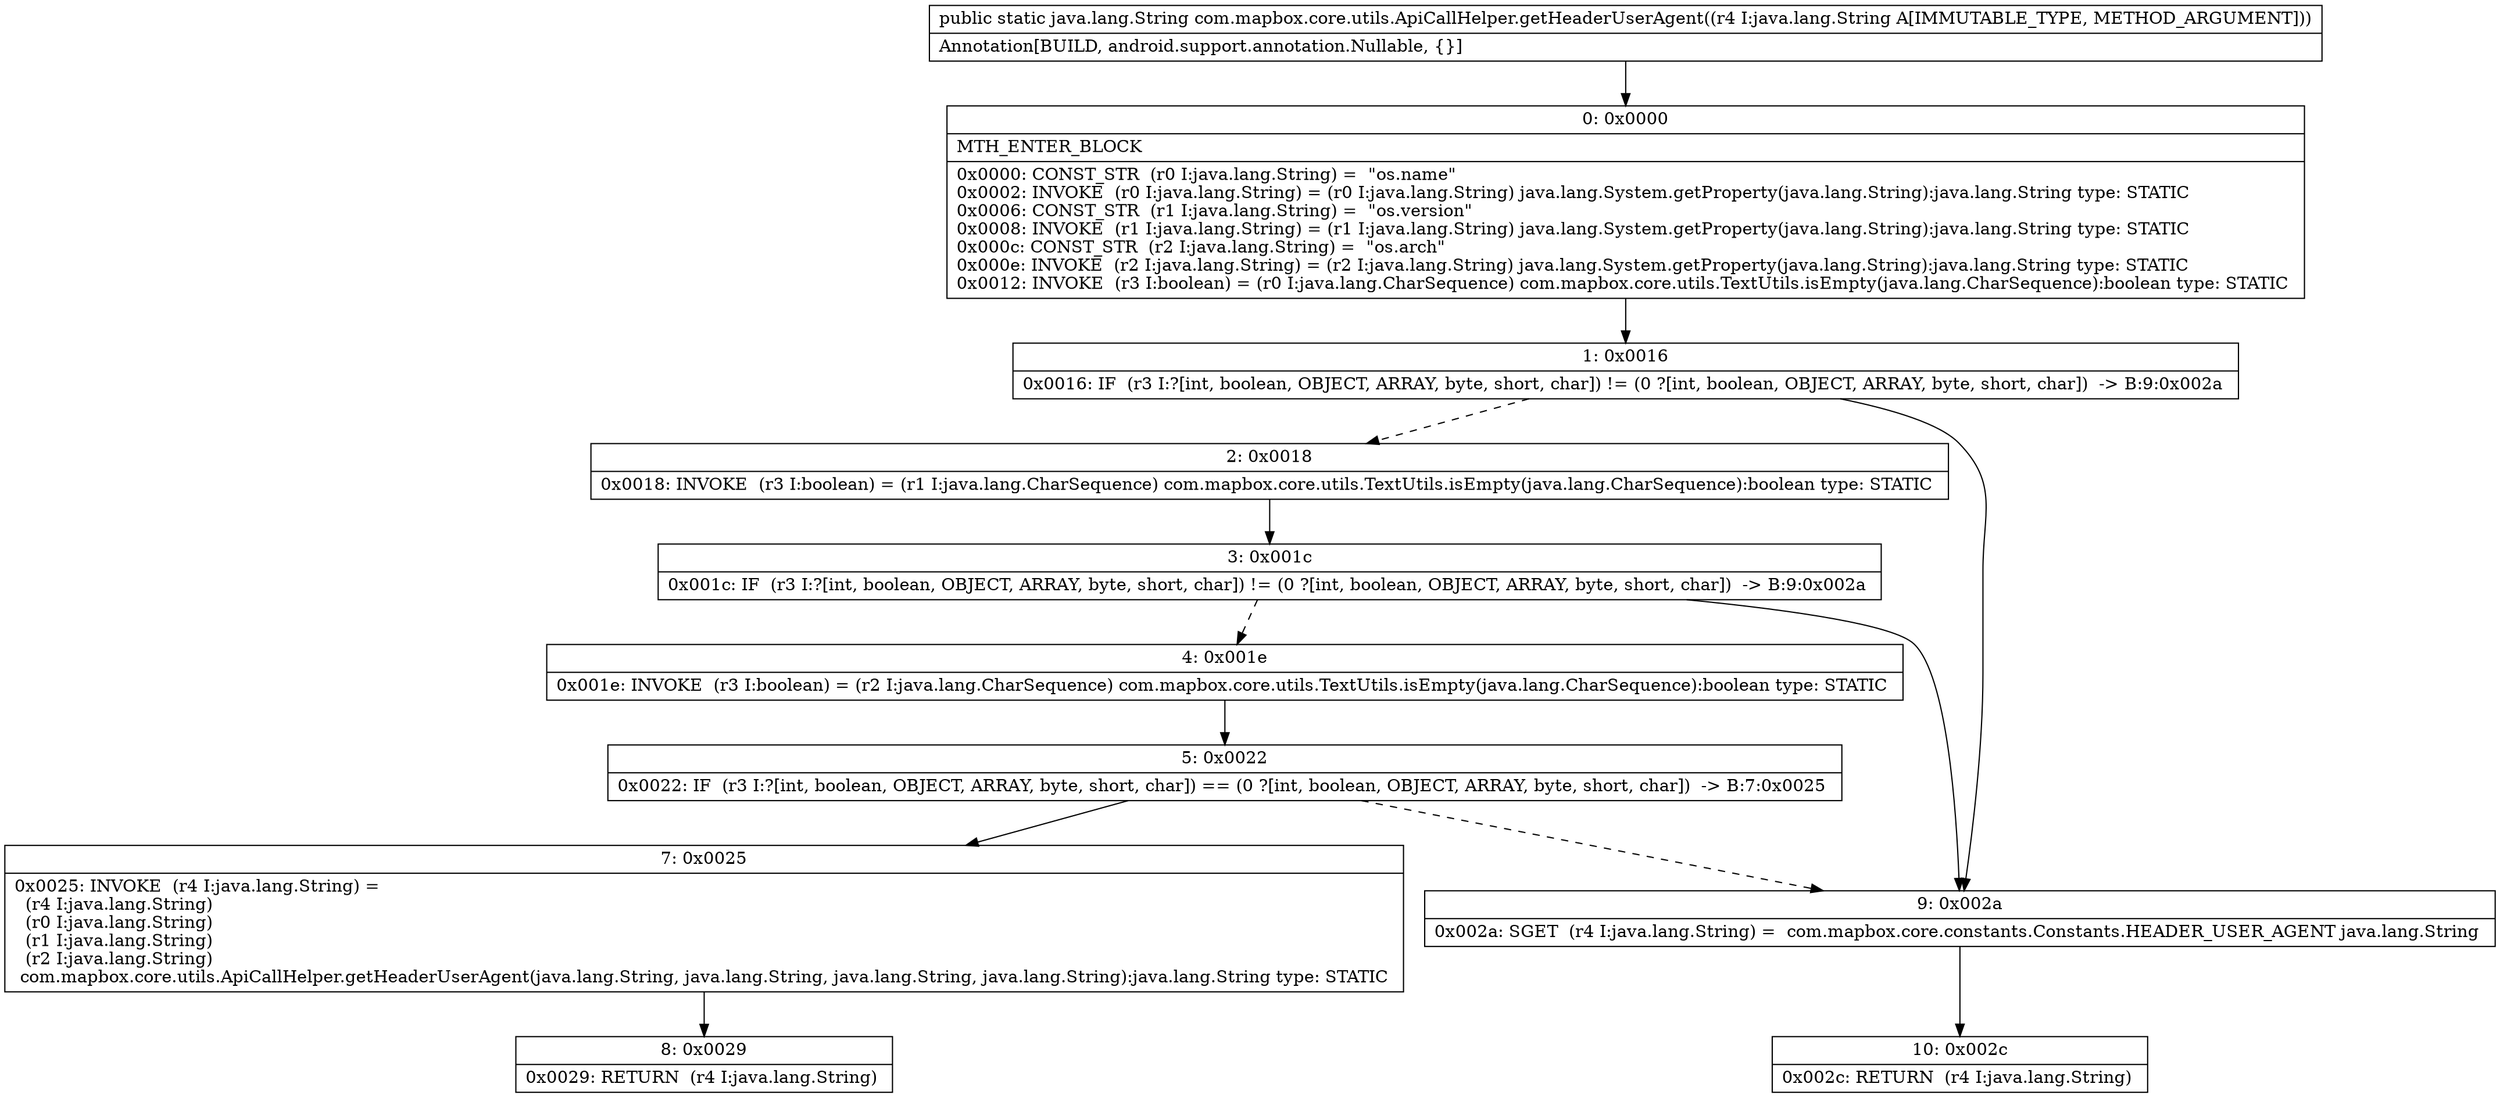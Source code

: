 digraph "CFG forcom.mapbox.core.utils.ApiCallHelper.getHeaderUserAgent(Ljava\/lang\/String;)Ljava\/lang\/String;" {
Node_0 [shape=record,label="{0\:\ 0x0000|MTH_ENTER_BLOCK\l|0x0000: CONST_STR  (r0 I:java.lang.String) =  \"os.name\" \l0x0002: INVOKE  (r0 I:java.lang.String) = (r0 I:java.lang.String) java.lang.System.getProperty(java.lang.String):java.lang.String type: STATIC \l0x0006: CONST_STR  (r1 I:java.lang.String) =  \"os.version\" \l0x0008: INVOKE  (r1 I:java.lang.String) = (r1 I:java.lang.String) java.lang.System.getProperty(java.lang.String):java.lang.String type: STATIC \l0x000c: CONST_STR  (r2 I:java.lang.String) =  \"os.arch\" \l0x000e: INVOKE  (r2 I:java.lang.String) = (r2 I:java.lang.String) java.lang.System.getProperty(java.lang.String):java.lang.String type: STATIC \l0x0012: INVOKE  (r3 I:boolean) = (r0 I:java.lang.CharSequence) com.mapbox.core.utils.TextUtils.isEmpty(java.lang.CharSequence):boolean type: STATIC \l}"];
Node_1 [shape=record,label="{1\:\ 0x0016|0x0016: IF  (r3 I:?[int, boolean, OBJECT, ARRAY, byte, short, char]) != (0 ?[int, boolean, OBJECT, ARRAY, byte, short, char])  \-\> B:9:0x002a \l}"];
Node_2 [shape=record,label="{2\:\ 0x0018|0x0018: INVOKE  (r3 I:boolean) = (r1 I:java.lang.CharSequence) com.mapbox.core.utils.TextUtils.isEmpty(java.lang.CharSequence):boolean type: STATIC \l}"];
Node_3 [shape=record,label="{3\:\ 0x001c|0x001c: IF  (r3 I:?[int, boolean, OBJECT, ARRAY, byte, short, char]) != (0 ?[int, boolean, OBJECT, ARRAY, byte, short, char])  \-\> B:9:0x002a \l}"];
Node_4 [shape=record,label="{4\:\ 0x001e|0x001e: INVOKE  (r3 I:boolean) = (r2 I:java.lang.CharSequence) com.mapbox.core.utils.TextUtils.isEmpty(java.lang.CharSequence):boolean type: STATIC \l}"];
Node_5 [shape=record,label="{5\:\ 0x0022|0x0022: IF  (r3 I:?[int, boolean, OBJECT, ARRAY, byte, short, char]) == (0 ?[int, boolean, OBJECT, ARRAY, byte, short, char])  \-\> B:7:0x0025 \l}"];
Node_7 [shape=record,label="{7\:\ 0x0025|0x0025: INVOKE  (r4 I:java.lang.String) = \l  (r4 I:java.lang.String)\l  (r0 I:java.lang.String)\l  (r1 I:java.lang.String)\l  (r2 I:java.lang.String)\l com.mapbox.core.utils.ApiCallHelper.getHeaderUserAgent(java.lang.String, java.lang.String, java.lang.String, java.lang.String):java.lang.String type: STATIC \l}"];
Node_8 [shape=record,label="{8\:\ 0x0029|0x0029: RETURN  (r4 I:java.lang.String) \l}"];
Node_9 [shape=record,label="{9\:\ 0x002a|0x002a: SGET  (r4 I:java.lang.String) =  com.mapbox.core.constants.Constants.HEADER_USER_AGENT java.lang.String \l}"];
Node_10 [shape=record,label="{10\:\ 0x002c|0x002c: RETURN  (r4 I:java.lang.String) \l}"];
MethodNode[shape=record,label="{public static java.lang.String com.mapbox.core.utils.ApiCallHelper.getHeaderUserAgent((r4 I:java.lang.String A[IMMUTABLE_TYPE, METHOD_ARGUMENT]))  | Annotation[BUILD, android.support.annotation.Nullable, \{\}]\l}"];
MethodNode -> Node_0;
Node_0 -> Node_1;
Node_1 -> Node_2[style=dashed];
Node_1 -> Node_9;
Node_2 -> Node_3;
Node_3 -> Node_4[style=dashed];
Node_3 -> Node_9;
Node_4 -> Node_5;
Node_5 -> Node_7;
Node_5 -> Node_9[style=dashed];
Node_7 -> Node_8;
Node_9 -> Node_10;
}

